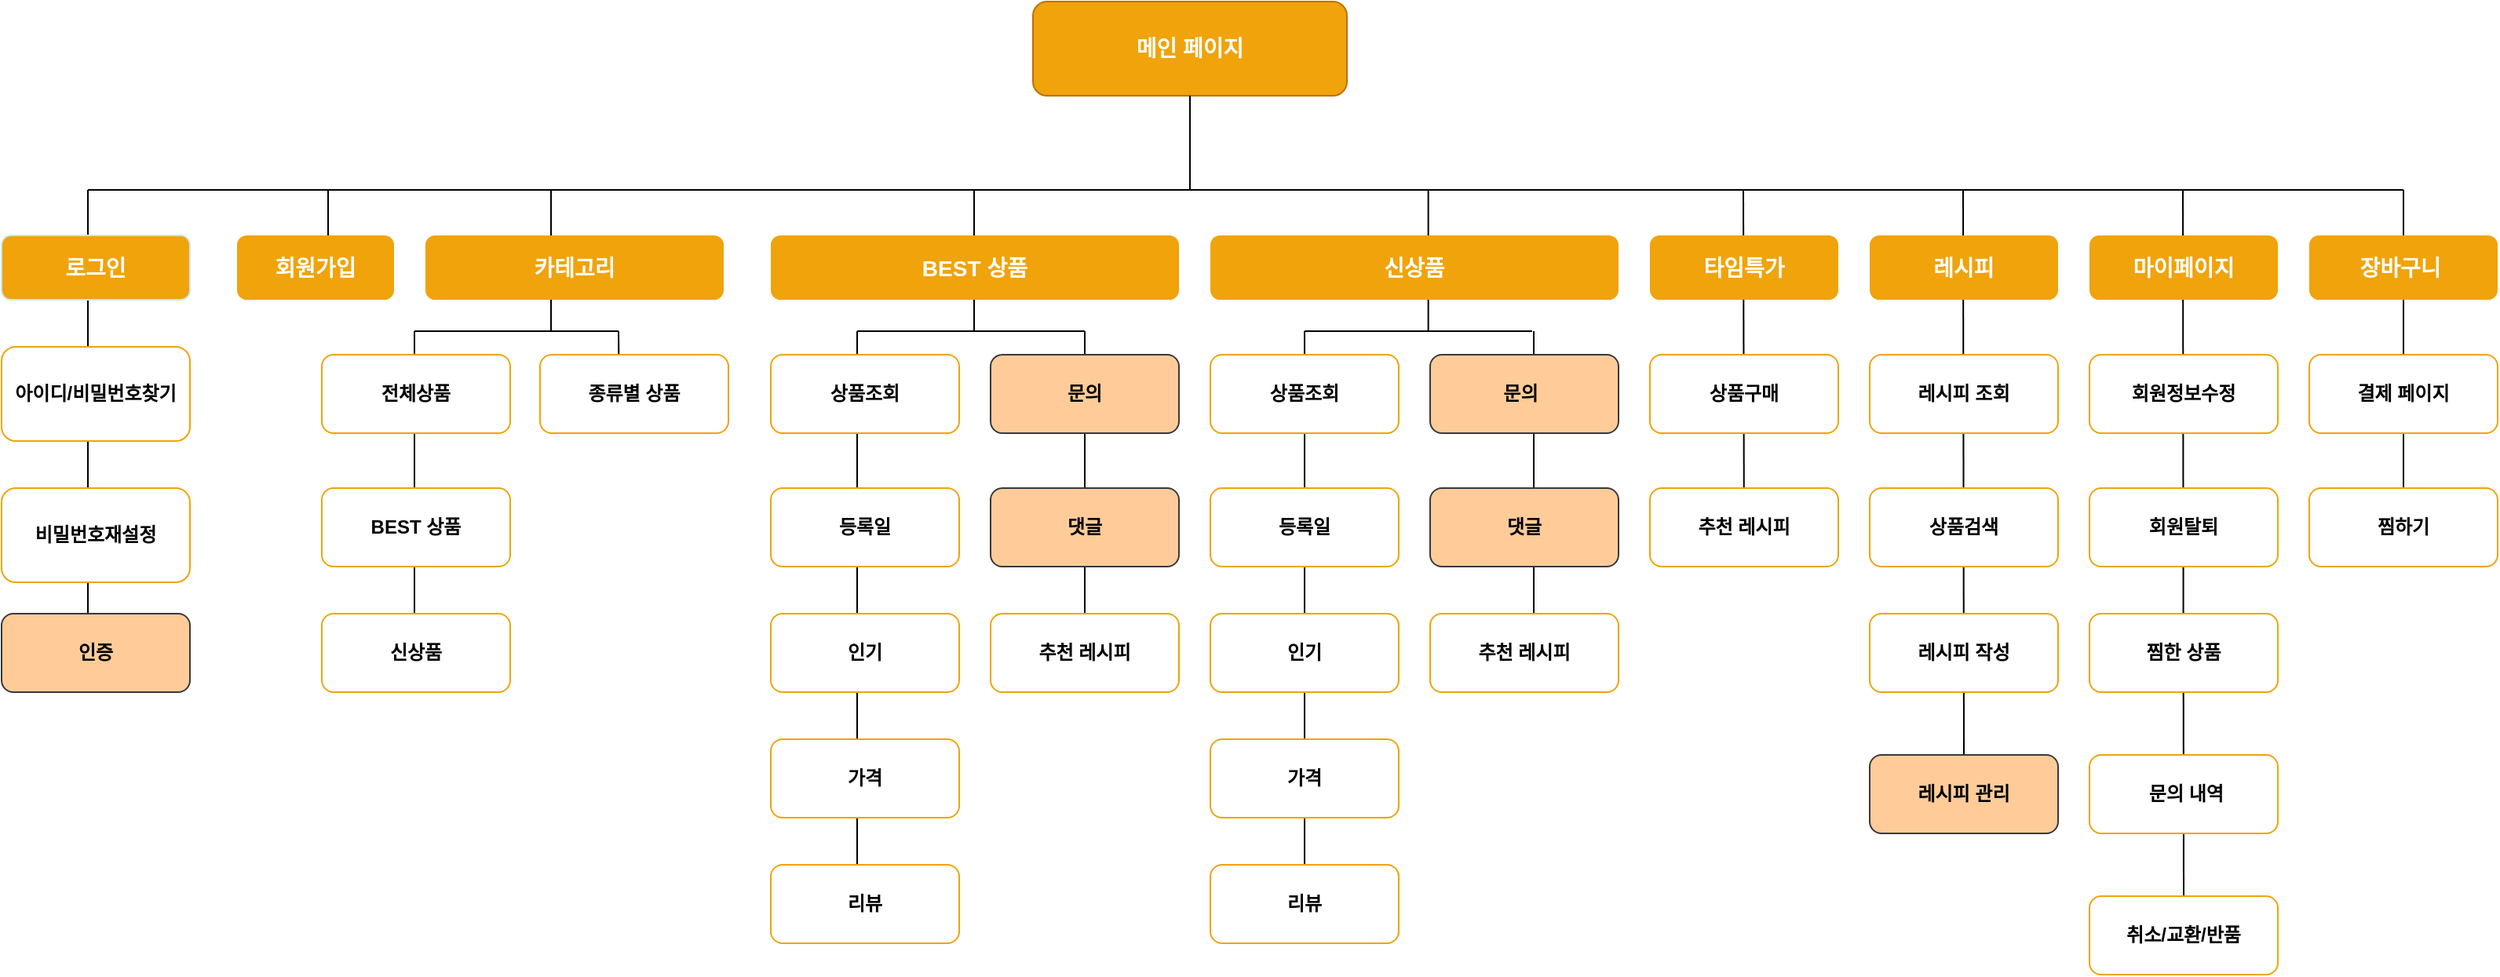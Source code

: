 <mxfile version="23.1.5" type="github">
  <diagram id="prtHgNgQTEPvFCAcTncT" name="Page-1">
    <mxGraphModel dx="1434" dy="746" grid="1" gridSize="10" guides="1" tooltips="1" connect="1" arrows="1" fold="1" page="1" pageScale="1" pageWidth="1654" pageHeight="2336" math="0" shadow="0">
      <root>
        <mxCell id="0" />
        <mxCell id="1" parent="0" />
        <mxCell id="E1q4cWO9czZsZP-2fBdB-1" value="&lt;h3&gt;&lt;font color=&quot;#ffffff&quot; style=&quot;font-size: 14px;&quot;&gt;메인 페이지&lt;/font&gt;&lt;/h3&gt;" style="rounded=1;whiteSpace=wrap;html=1;fillColor=#F0A30A;strokeColor=#BD7000;fontColor=#000000;" parent="1" vertex="1">
          <mxGeometry x="727" y="80" width="200" height="60" as="geometry" />
        </mxCell>
        <mxCell id="E1q4cWO9czZsZP-2fBdB-7" value="" style="endArrow=none;html=1;rounded=0;" parent="1" edge="1">
          <mxGeometry width="50" height="50" relative="1" as="geometry">
            <mxPoint x="125" y="200" as="sourcePoint" />
            <mxPoint x="1600" y="200" as="targetPoint" />
          </mxGeometry>
        </mxCell>
        <mxCell id="E1q4cWO9czZsZP-2fBdB-9" value="" style="endArrow=none;html=1;rounded=0;" parent="1" edge="1">
          <mxGeometry width="50" height="50" relative="1" as="geometry">
            <mxPoint x="827" y="200" as="sourcePoint" />
            <mxPoint x="827" y="140" as="targetPoint" />
          </mxGeometry>
        </mxCell>
        <mxCell id="E1q4cWO9czZsZP-2fBdB-10" value="" style="endArrow=none;html=1;rounded=0;" parent="1" edge="1">
          <mxGeometry width="50" height="50" relative="1" as="geometry">
            <mxPoint x="125" y="480" as="sourcePoint" />
            <mxPoint x="125" y="200" as="targetPoint" />
          </mxGeometry>
        </mxCell>
        <mxCell id="E1q4cWO9czZsZP-2fBdB-11" value="" style="endArrow=none;html=1;rounded=0;" parent="1" edge="1">
          <mxGeometry width="50" height="50" relative="1" as="geometry">
            <mxPoint x="278" y="260" as="sourcePoint" />
            <mxPoint x="278" y="200" as="targetPoint" />
          </mxGeometry>
        </mxCell>
        <mxCell id="E1q4cWO9czZsZP-2fBdB-19" value="&lt;h3&gt;&lt;font color=&quot;#ffffff&quot; style=&quot;font-size: 14px;&quot;&gt;로그인&lt;/font&gt;&lt;/h3&gt;" style="rounded=1;whiteSpace=wrap;html=1;fillColor=#F0A30A;strokeColor=#CCE5FF;" parent="1" vertex="1">
          <mxGeometry x="70" y="229" width="120" height="41" as="geometry" />
        </mxCell>
        <mxCell id="E1q4cWO9czZsZP-2fBdB-20" value="&lt;h3&gt;&lt;font color=&quot;#ffffff&quot; style=&quot;font-size: 14px;&quot;&gt;회원가입&lt;/font&gt;&lt;/h3&gt;" style="rounded=1;whiteSpace=wrap;html=1;fillColor=#F0A30A;strokeColor=none;" parent="1" vertex="1">
          <mxGeometry x="220" y="229" width="100" height="41" as="geometry" />
        </mxCell>
        <mxCell id="E1q4cWO9czZsZP-2fBdB-34" value="" style="endArrow=none;html=1;rounded=0;exitX=0.5;exitY=1;exitDx=0;exitDy=0;" parent="1" source="E1q4cWO9czZsZP-2fBdB-120" edge="1">
          <mxGeometry width="50" height="50" relative="1" as="geometry">
            <mxPoint x="1180" y="550" as="sourcePoint" />
            <mxPoint x="1179.5" y="200" as="targetPoint" />
          </mxGeometry>
        </mxCell>
        <mxCell id="E1q4cWO9czZsZP-2fBdB-36" value="" style="endArrow=none;html=1;rounded=0;" parent="1" edge="1">
          <mxGeometry width="50" height="50" relative="1" as="geometry">
            <mxPoint x="1320" y="560" as="sourcePoint" />
            <mxPoint x="1319.5" y="200" as="targetPoint" />
          </mxGeometry>
        </mxCell>
        <mxCell id="E1q4cWO9czZsZP-2fBdB-37" value="&lt;h3&gt;&lt;font color=&quot;#ffffff&quot;&gt;&lt;span style=&quot;font-size: 14px;&quot;&gt;레시피&lt;/span&gt;&lt;/font&gt;&lt;/h3&gt;" style="rounded=1;whiteSpace=wrap;html=1;fillColor=#F0A30A;strokeColor=none;" parent="1" vertex="1">
          <mxGeometry x="1260" y="229" width="120" height="41" as="geometry" />
        </mxCell>
        <mxCell id="E1q4cWO9czZsZP-2fBdB-38" value="&lt;font style=&quot;font-size: 12px;&quot;&gt;&lt;b&gt;아이디/비밀번호찾기&lt;/b&gt;&lt;/font&gt;" style="rounded=1;whiteSpace=wrap;html=1;strokeColor=#F0A30A;" parent="1" vertex="1">
          <mxGeometry x="70" y="300" width="120" height="60" as="geometry" />
        </mxCell>
        <mxCell id="E1q4cWO9czZsZP-2fBdB-39" value="&lt;b&gt;비밀번호재설정&lt;/b&gt;" style="rounded=1;whiteSpace=wrap;html=1;strokeColor=#F0A30A;" parent="1" vertex="1">
          <mxGeometry x="70" y="390" width="120" height="60" as="geometry" />
        </mxCell>
        <mxCell id="E1q4cWO9czZsZP-2fBdB-40" value="" style="endArrow=none;html=1;rounded=0;" parent="1" edge="1">
          <mxGeometry width="50" height="50" relative="1" as="geometry">
            <mxPoint x="1460" y="650" as="sourcePoint" />
            <mxPoint x="1459.5" y="200" as="targetPoint" />
          </mxGeometry>
        </mxCell>
        <mxCell id="E1q4cWO9czZsZP-2fBdB-43" value="" style="endArrow=none;html=1;rounded=0;" parent="1" edge="1">
          <mxGeometry width="50" height="50" relative="1" as="geometry">
            <mxPoint x="420" y="290" as="sourcePoint" />
            <mxPoint x="420" y="200" as="targetPoint" />
          </mxGeometry>
        </mxCell>
        <mxCell id="E1q4cWO9czZsZP-2fBdB-44" value="&lt;h3&gt;&lt;span style=&quot;font-size: 14px;&quot;&gt;&lt;font color=&quot;#ffffff&quot;&gt;카테고리&lt;/font&gt;&lt;/span&gt;&lt;/h3&gt;" style="rounded=1;whiteSpace=wrap;html=1;fillColor=#F0A30A;strokeColor=none;" parent="1" vertex="1">
          <mxGeometry x="340" y="229" width="190" height="41" as="geometry" />
        </mxCell>
        <mxCell id="E1q4cWO9czZsZP-2fBdB-46" value="" style="endArrow=none;html=1;rounded=0;" parent="1" edge="1">
          <mxGeometry width="50" height="50" relative="1" as="geometry">
            <mxPoint x="333" y="290" as="sourcePoint" />
            <mxPoint x="463" y="290" as="targetPoint" />
          </mxGeometry>
        </mxCell>
        <mxCell id="E1q4cWO9czZsZP-2fBdB-48" value="" style="endArrow=none;html=1;rounded=0;exitX=0.422;exitY=0.972;exitDx=0;exitDy=0;exitPerimeter=0;" parent="1" edge="1">
          <mxGeometry width="50" height="50" relative="1" as="geometry">
            <mxPoint x="463.64" y="353.6" as="sourcePoint" />
            <mxPoint x="463" y="290" as="targetPoint" />
          </mxGeometry>
        </mxCell>
        <mxCell id="E1q4cWO9czZsZP-2fBdB-49" value="&lt;b&gt;종류별 상품&lt;/b&gt;" style="rounded=1;whiteSpace=wrap;html=1;strokeColor=#F0A30A;" parent="1" vertex="1">
          <mxGeometry x="413" y="305" width="120" height="50" as="geometry" />
        </mxCell>
        <mxCell id="E1q4cWO9czZsZP-2fBdB-57" value="" style="endArrow=none;html=1;rounded=0;exitX=0.5;exitY=1;exitDx=0;exitDy=0;" parent="1" source="E1q4cWO9czZsZP-2fBdB-83" edge="1">
          <mxGeometry width="50" height="50" relative="1" as="geometry">
            <mxPoint x="760" y="630" as="sourcePoint" />
            <mxPoint x="760" y="290" as="targetPoint" />
            <Array as="points" />
          </mxGeometry>
        </mxCell>
        <mxCell id="E1q4cWO9czZsZP-2fBdB-60" value="" style="endArrow=none;html=1;rounded=0;exitX=0.5;exitY=1;exitDx=0;exitDy=0;" parent="1" edge="1">
          <mxGeometry width="50" height="50" relative="1" as="geometry">
            <mxPoint x="333" y="520" as="sourcePoint" />
            <mxPoint x="333" y="290" as="targetPoint" />
          </mxGeometry>
        </mxCell>
        <mxCell id="E1q4cWO9czZsZP-2fBdB-61" value="&lt;b&gt;전체상품&lt;/b&gt;" style="rounded=1;whiteSpace=wrap;html=1;strokeColor=#F0A30A;" parent="1" vertex="1">
          <mxGeometry x="274" y="305" width="120" height="50" as="geometry" />
        </mxCell>
        <mxCell id="E1q4cWO9czZsZP-2fBdB-62" value="&lt;b&gt;BEST 상품&lt;/b&gt;" style="rounded=1;whiteSpace=wrap;html=1;strokeColor=#F0A30A;" parent="1" vertex="1">
          <mxGeometry x="274" y="390" width="120" height="50" as="geometry" />
        </mxCell>
        <mxCell id="E1q4cWO9czZsZP-2fBdB-63" value="&lt;b&gt;신상품&lt;/b&gt;" style="rounded=1;whiteSpace=wrap;html=1;strokeColor=#F0A30A;" parent="1" vertex="1">
          <mxGeometry x="274" y="470" width="120" height="50" as="geometry" />
        </mxCell>
        <mxCell id="E1q4cWO9czZsZP-2fBdB-70" value="" style="endArrow=none;html=1;rounded=0;" parent="1" edge="1">
          <mxGeometry width="50" height="50" relative="1" as="geometry">
            <mxPoint x="615" y="640" as="sourcePoint" />
            <mxPoint x="615" y="290" as="targetPoint" />
            <Array as="points" />
          </mxGeometry>
        </mxCell>
        <mxCell id="E1q4cWO9czZsZP-2fBdB-72" value="&lt;h3&gt;&lt;font color=&quot;#ffffff&quot;&gt;&lt;span style=&quot;font-size: 14px;&quot;&gt;마이페이지&lt;/span&gt;&lt;/font&gt;&lt;/h3&gt;" style="rounded=1;whiteSpace=wrap;html=1;fillColor=#F0A30A;strokeColor=none;" parent="1" vertex="1">
          <mxGeometry x="1400" y="229" width="120" height="41" as="geometry" />
        </mxCell>
        <mxCell id="E1q4cWO9czZsZP-2fBdB-74" value="&lt;b&gt;상품조회&lt;/b&gt;" style="rounded=1;whiteSpace=wrap;html=1;strokeColor=#F0A30A;" parent="1" vertex="1">
          <mxGeometry x="560" y="305" width="120" height="50" as="geometry" />
        </mxCell>
        <mxCell id="E1q4cWO9czZsZP-2fBdB-75" value="&lt;b&gt;등록일&lt;/b&gt;" style="rounded=1;whiteSpace=wrap;html=1;strokeColor=#F0A30A;" parent="1" vertex="1">
          <mxGeometry x="560" y="390" width="120" height="50" as="geometry" />
        </mxCell>
        <mxCell id="E1q4cWO9czZsZP-2fBdB-76" value="&lt;b&gt;인기&lt;/b&gt;" style="rounded=1;whiteSpace=wrap;html=1;strokeColor=#F0A30A;" parent="1" vertex="1">
          <mxGeometry x="560" y="470" width="120" height="50" as="geometry" />
        </mxCell>
        <mxCell id="E1q4cWO9czZsZP-2fBdB-78" value="&lt;b&gt;가격&lt;/b&gt;" style="rounded=1;whiteSpace=wrap;html=1;strokeColor=#F0A30A;" parent="1" vertex="1">
          <mxGeometry x="560" y="550" width="120" height="50" as="geometry" />
        </mxCell>
        <mxCell id="E1q4cWO9czZsZP-2fBdB-81" value="&lt;b&gt;문의&lt;/b&gt;" style="rounded=1;whiteSpace=wrap;html=1;strokeColor=#36393d;fillColor=#ffcc99;" parent="1" vertex="1">
          <mxGeometry x="700" y="305" width="120" height="50" as="geometry" />
        </mxCell>
        <mxCell id="E1q4cWO9czZsZP-2fBdB-82" value="&lt;b&gt;댓글&lt;/b&gt;" style="rounded=1;whiteSpace=wrap;html=1;strokeColor=#36393d;fillColor=#ffcc99;" parent="1" vertex="1">
          <mxGeometry x="700" y="390" width="120" height="50" as="geometry" />
        </mxCell>
        <mxCell id="E1q4cWO9czZsZP-2fBdB-83" value="&lt;b&gt;추천 레시피&lt;/b&gt;" style="rounded=1;whiteSpace=wrap;html=1;strokeColor=#F0A30A;" parent="1" vertex="1">
          <mxGeometry x="700" y="470" width="120" height="50" as="geometry" />
        </mxCell>
        <mxCell id="E1q4cWO9czZsZP-2fBdB-87" value="&lt;h3&gt;&lt;font color=&quot;#ffffff&quot;&gt;&lt;span style=&quot;font-size: 14px;&quot;&gt;타임특가&lt;/span&gt;&lt;/font&gt;&lt;/h3&gt;" style="rounded=1;whiteSpace=wrap;html=1;fillColor=#F0A30A;strokeColor=none;" parent="1" vertex="1">
          <mxGeometry x="1120" y="229" width="120" height="41" as="geometry" />
        </mxCell>
        <mxCell id="E1q4cWO9czZsZP-2fBdB-92" value="&lt;b&gt;리뷰&lt;/b&gt;" style="rounded=1;whiteSpace=wrap;html=1;strokeColor=#F0A30A;" parent="1" vertex="1">
          <mxGeometry x="560" y="630" width="120" height="50" as="geometry" />
        </mxCell>
        <mxCell id="E1q4cWO9czZsZP-2fBdB-95" value="" style="endArrow=none;html=1;rounded=0;" parent="1" edge="1">
          <mxGeometry width="50" height="50" relative="1" as="geometry">
            <mxPoint x="615" y="290" as="sourcePoint" />
            <mxPoint x="760" y="290" as="targetPoint" />
          </mxGeometry>
        </mxCell>
        <mxCell id="E1q4cWO9czZsZP-2fBdB-96" value="" style="endArrow=none;html=1;rounded=0;" parent="1" edge="1">
          <mxGeometry width="50" height="50" relative="1" as="geometry">
            <mxPoint x="689.5" y="290" as="sourcePoint" />
            <mxPoint x="689.5" y="200" as="targetPoint" />
          </mxGeometry>
        </mxCell>
        <mxCell id="E1q4cWO9czZsZP-2fBdB-97" value="&lt;h3 style=&quot;border-color: var(--border-color);&quot;&gt;&lt;font color=&quot;#ffffff&quot;&gt;BEST 상품&lt;/font&gt;&lt;/h3&gt;" style="rounded=1;whiteSpace=wrap;html=1;fillColor=#F0A30A;strokeColor=none;" parent="1" vertex="1">
          <mxGeometry x="560" y="229" width="260" height="41" as="geometry" />
        </mxCell>
        <mxCell id="E1q4cWO9czZsZP-2fBdB-99" value="" style="endArrow=none;html=1;rounded=0;" parent="1" edge="1">
          <mxGeometry width="50" height="50" relative="1" as="geometry">
            <mxPoint x="978.82" y="290" as="sourcePoint" />
            <mxPoint x="978.82" y="200" as="targetPoint" />
          </mxGeometry>
        </mxCell>
        <mxCell id="E1q4cWO9czZsZP-2fBdB-100" value="&lt;h3&gt;&lt;font color=&quot;#ffffff&quot;&gt;&lt;span style=&quot;font-size: 14px;&quot;&gt;신상품&lt;/span&gt;&lt;/font&gt;&lt;/h3&gt;" style="rounded=1;whiteSpace=wrap;html=1;fillColor=#F0A30A;strokeColor=none;" parent="1" vertex="1">
          <mxGeometry x="840" y="229" width="260" height="41" as="geometry" />
        </mxCell>
        <mxCell id="E1q4cWO9czZsZP-2fBdB-101" value="" style="endArrow=none;html=1;rounded=0;" parent="1" edge="1">
          <mxGeometry width="50" height="50" relative="1" as="geometry">
            <mxPoint x="900" y="290" as="sourcePoint" />
            <mxPoint x="1045" y="290" as="targetPoint" />
          </mxGeometry>
        </mxCell>
        <mxCell id="E1q4cWO9czZsZP-2fBdB-102" value="" style="endArrow=none;html=1;rounded=0;exitX=0.5;exitY=0;exitDx=0;exitDy=0;" parent="1" edge="1">
          <mxGeometry width="50" height="50" relative="1" as="geometry">
            <mxPoint x="900" y="630" as="sourcePoint" />
            <mxPoint x="900" y="290" as="targetPoint" />
            <Array as="points" />
          </mxGeometry>
        </mxCell>
        <mxCell id="E1q4cWO9czZsZP-2fBdB-106" value="" style="endArrow=none;html=1;rounded=0;exitX=0.55;exitY=1;exitDx=0;exitDy=0;exitPerimeter=0;" parent="1" source="E1q4cWO9czZsZP-2fBdB-114" edge="1">
          <mxGeometry width="50" height="50" relative="1" as="geometry">
            <mxPoint x="1046" y="560" as="sourcePoint" />
            <mxPoint x="1046" y="290" as="targetPoint" />
            <Array as="points" />
          </mxGeometry>
        </mxCell>
        <mxCell id="E1q4cWO9czZsZP-2fBdB-107" value="&lt;b&gt;상품조회&lt;/b&gt;" style="rounded=1;whiteSpace=wrap;html=1;strokeColor=#F0A30A;" parent="1" vertex="1">
          <mxGeometry x="840" y="305" width="120" height="50" as="geometry" />
        </mxCell>
        <mxCell id="E1q4cWO9czZsZP-2fBdB-108" value="&lt;b&gt;등록일&lt;/b&gt;" style="rounded=1;whiteSpace=wrap;html=1;strokeColor=#F0A30A;" parent="1" vertex="1">
          <mxGeometry x="840" y="390" width="120" height="50" as="geometry" />
        </mxCell>
        <mxCell id="E1q4cWO9czZsZP-2fBdB-109" value="&lt;b&gt;인기&lt;/b&gt;" style="rounded=1;whiteSpace=wrap;html=1;strokeColor=#F0A30A;" parent="1" vertex="1">
          <mxGeometry x="840" y="470" width="120" height="50" as="geometry" />
        </mxCell>
        <mxCell id="E1q4cWO9czZsZP-2fBdB-110" value="&lt;b&gt;가격&lt;/b&gt;" style="rounded=1;whiteSpace=wrap;html=1;strokeColor=#F0A30A;" parent="1" vertex="1">
          <mxGeometry x="840" y="550" width="120" height="50" as="geometry" />
        </mxCell>
        <mxCell id="E1q4cWO9czZsZP-2fBdB-111" value="&lt;b&gt;리뷰&lt;/b&gt;" style="rounded=1;whiteSpace=wrap;html=1;strokeColor=#F0A30A;" parent="1" vertex="1">
          <mxGeometry x="840" y="630" width="120" height="50" as="geometry" />
        </mxCell>
        <mxCell id="E1q4cWO9czZsZP-2fBdB-112" value="&lt;b&gt;문의&lt;span style=&quot;white-space: pre;&quot;&gt;&#x9;&lt;/span&gt;&lt;/b&gt;" style="rounded=1;whiteSpace=wrap;html=1;strokeColor=#36393d;fillColor=#ffcc99;" parent="1" vertex="1">
          <mxGeometry x="980" y="305" width="120" height="50" as="geometry" />
        </mxCell>
        <mxCell id="E1q4cWO9czZsZP-2fBdB-113" value="&lt;b&gt;댓글&lt;/b&gt;" style="rounded=1;whiteSpace=wrap;html=1;strokeColor=#36393d;fillColor=#ffcc99;" parent="1" vertex="1">
          <mxGeometry x="980" y="390" width="120" height="50" as="geometry" />
        </mxCell>
        <mxCell id="E1q4cWO9czZsZP-2fBdB-114" value="&lt;b&gt;추천 레시피&lt;/b&gt;" style="rounded=1;whiteSpace=wrap;html=1;strokeColor=#F0A30A;" parent="1" vertex="1">
          <mxGeometry x="980" y="470" width="120" height="50" as="geometry" />
        </mxCell>
        <mxCell id="E1q4cWO9czZsZP-2fBdB-119" value="&lt;b&gt;상품구매&lt;/b&gt;" style="rounded=1;whiteSpace=wrap;html=1;strokeColor=#F0A30A;" parent="1" vertex="1">
          <mxGeometry x="1120" y="305" width="120" height="50" as="geometry" />
        </mxCell>
        <mxCell id="E1q4cWO9czZsZP-2fBdB-120" value="&lt;b&gt;추천 레시피&lt;/b&gt;" style="rounded=1;whiteSpace=wrap;html=1;strokeColor=#F0A30A;" parent="1" vertex="1">
          <mxGeometry x="1120" y="390" width="120" height="50" as="geometry" />
        </mxCell>
        <mxCell id="E1q4cWO9czZsZP-2fBdB-121" value="&lt;b&gt;레시피 조회&lt;/b&gt;" style="rounded=1;whiteSpace=wrap;html=1;strokeColor=#F0A30A;" parent="1" vertex="1">
          <mxGeometry x="1260" y="305" width="120" height="50" as="geometry" />
        </mxCell>
        <mxCell id="E1q4cWO9czZsZP-2fBdB-122" value="&lt;b&gt;상품검색&lt;/b&gt;" style="rounded=1;whiteSpace=wrap;html=1;strokeColor=#F0A30A;" parent="1" vertex="1">
          <mxGeometry x="1260" y="390" width="120" height="50" as="geometry" />
        </mxCell>
        <mxCell id="E1q4cWO9czZsZP-2fBdB-123" value="&lt;b&gt;레시피 작성&lt;/b&gt;" style="rounded=1;whiteSpace=wrap;html=1;strokeColor=#F0A30A;" parent="1" vertex="1">
          <mxGeometry x="1260" y="470" width="120" height="50" as="geometry" />
        </mxCell>
        <mxCell id="E1q4cWO9czZsZP-2fBdB-124" value="&lt;b&gt;회원정보수정&lt;/b&gt;" style="rounded=1;whiteSpace=wrap;html=1;strokeColor=#F0A30A;" parent="1" vertex="1">
          <mxGeometry x="1400" y="305" width="120" height="50" as="geometry" />
        </mxCell>
        <mxCell id="E1q4cWO9czZsZP-2fBdB-126" value="&lt;b&gt;회원탈퇴&lt;/b&gt;" style="rounded=1;whiteSpace=wrap;html=1;strokeColor=#F0A30A;" parent="1" vertex="1">
          <mxGeometry x="1400" y="390" width="120" height="50" as="geometry" />
        </mxCell>
        <mxCell id="E1q4cWO9czZsZP-2fBdB-127" value="&lt;b&gt;찜한 상품&lt;/b&gt;" style="rounded=1;whiteSpace=wrap;html=1;strokeColor=#F0A30A;" parent="1" vertex="1">
          <mxGeometry x="1400" y="470" width="120" height="50" as="geometry" />
        </mxCell>
        <mxCell id="E1q4cWO9czZsZP-2fBdB-128" value="&lt;b&gt;&amp;nbsp;문의 내역&lt;/b&gt;" style="rounded=1;whiteSpace=wrap;html=1;strokeColor=#F0A30A;" parent="1" vertex="1">
          <mxGeometry x="1400" y="560" width="120" height="50" as="geometry" />
        </mxCell>
        <mxCell id="E1q4cWO9czZsZP-2fBdB-129" value="&lt;b&gt;취소/교환/반품&lt;/b&gt;" style="rounded=1;whiteSpace=wrap;html=1;strokeColor=#F0A30A;" parent="1" vertex="1">
          <mxGeometry x="1400" y="650" width="120" height="50" as="geometry" />
        </mxCell>
        <mxCell id="E1q4cWO9czZsZP-2fBdB-130" value="&lt;b&gt;레시피 관리&lt;/b&gt;" style="rounded=1;whiteSpace=wrap;html=1;strokeColor=#36393d;fillColor=#ffcc99;" parent="1" vertex="1">
          <mxGeometry x="1260" y="560" width="120" height="50" as="geometry" />
        </mxCell>
        <mxCell id="E1q4cWO9czZsZP-2fBdB-131" value="" style="endArrow=none;html=1;rounded=0;exitX=0.5;exitY=1;exitDx=0;exitDy=0;exitPerimeter=0;" parent="1" source="E1q4cWO9czZsZP-2fBdB-134" edge="1">
          <mxGeometry width="50" height="50" relative="1" as="geometry">
            <mxPoint x="1600.5" y="650" as="sourcePoint" />
            <mxPoint x="1600" y="200" as="targetPoint" />
          </mxGeometry>
        </mxCell>
        <mxCell id="E1q4cWO9czZsZP-2fBdB-132" value="&lt;h3&gt;&lt;font color=&quot;#ffffff&quot;&gt;&lt;span style=&quot;font-size: 14px;&quot;&gt;장바구니&amp;nbsp;&lt;/span&gt;&lt;/font&gt;&lt;/h3&gt;" style="rounded=1;whiteSpace=wrap;html=1;fillColor=#F0A30A;strokeColor=none;" parent="1" vertex="1">
          <mxGeometry x="1540" y="229" width="120" height="41" as="geometry" />
        </mxCell>
        <mxCell id="E1q4cWO9czZsZP-2fBdB-133" value="&lt;b&gt;결제 페이지&lt;/b&gt;" style="rounded=1;whiteSpace=wrap;html=1;strokeColor=#F0A30A;" parent="1" vertex="1">
          <mxGeometry x="1540" y="305" width="120" height="50" as="geometry" />
        </mxCell>
        <mxCell id="E1q4cWO9czZsZP-2fBdB-134" value="&lt;b&gt;찜하기&lt;/b&gt;" style="rounded=1;whiteSpace=wrap;html=1;strokeColor=#F0A30A;" parent="1" vertex="1">
          <mxGeometry x="1540" y="390" width="120" height="50" as="geometry" />
        </mxCell>
        <mxCell id="EVzToBnLpiTmz8p_-KQk-3" value="&lt;b&gt;인증&lt;/b&gt;" style="rounded=1;whiteSpace=wrap;html=1;strokeColor=#36393d;fillColor=#ffcc99;" vertex="1" parent="1">
          <mxGeometry x="70" y="470" width="120" height="50" as="geometry" />
        </mxCell>
      </root>
    </mxGraphModel>
  </diagram>
</mxfile>
